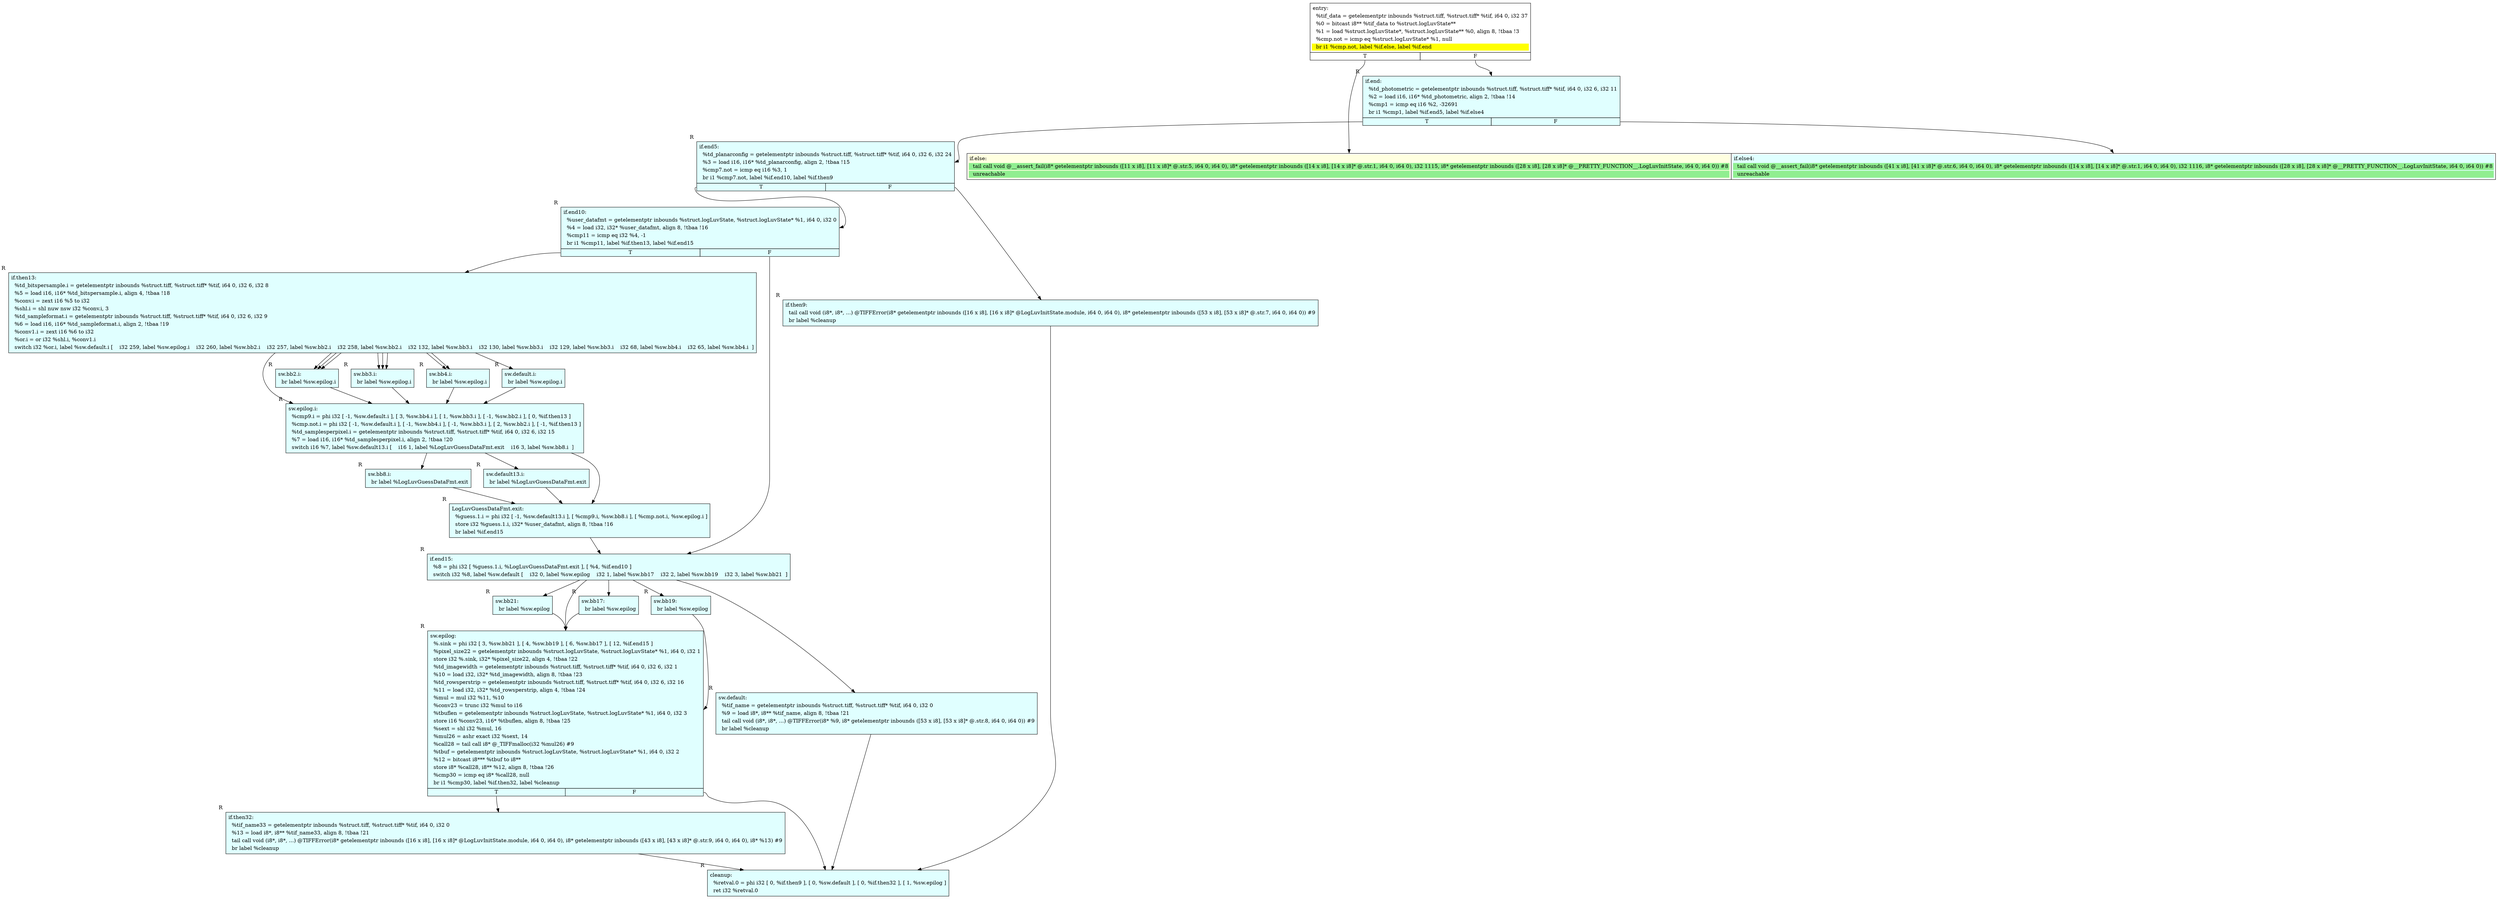 digraph {
m_bb0 [shape = none, label  = <<table border="0" cellspacing="0">
<tr><td port="f1" border="1" colspan="2"><table bgcolor="LightYellow" border="0">
<tr><td align="left">if.else:</td></tr>
<tr><td bgcolor="lightgreen" align="left">  tail call void @__assert_fail(i8* getelementptr inbounds ([11 x i8], [11 x i8]* @.str.5, i64 0, i64 0), i8* getelementptr inbounds ([14 x i8], [14 x i8]* @.str.1, i64 0, i64 0), i32 1115, i8* getelementptr inbounds ([28 x i8], [28 x i8]* @__PRETTY_FUNCTION__.LogLuvInitState, i64 0, i64 0)) #8</td></tr>
<tr><td bgcolor="lightgreen" align="left">  unreachable</td></tr>
</table>
</td>
<td port="f2" border="1" colspan="2"><table bgcolor="LightCyan" border="0">
<tr><td align="left">if.else4:</td></tr>
<tr><td bgcolor="lightgreen" align="left">  tail call void @__assert_fail(i8* getelementptr inbounds ([41 x i8], [41 x i8]* @.str.6, i64 0, i64 0), i8* getelementptr inbounds ([14 x i8], [14 x i8]* @.str.1, i64 0, i64 0), i32 1116, i8* getelementptr inbounds ([28 x i8], [28 x i8]* @__PRETTY_FUNCTION__.LogLuvInitState, i64 0, i64 0)) #8</td></tr>
<tr><td bgcolor="lightgreen" align="left">  unreachable</td></tr>
</table>
</td></tr>
</table>> ]
f_bb0 [shape = none, label  = <<table  border="0" cellspacing="0">
<tr><td port="f" border="1" colspan="2"><table border="0">
<tr><td align="left">entry:</td></tr>
<tr><td align="left">  %tif_data = getelementptr inbounds %struct.tiff, %struct.tiff* %tif, i64 0, i32 37</td></tr>
<tr><td align="left">  %0 = bitcast i8** %tif_data to %struct.logLuvState**</td></tr>
<tr><td align="left">  %1 = load %struct.logLuvState*, %struct.logLuvState** %0, align 8, !tbaa !3</td></tr>
<tr><td align="left">  %cmp.not = icmp eq %struct.logLuvState* %1, null</td></tr>
<tr><td bgcolor="yellow" align="left">  br i1 %cmp.not, label %if.else, label %if.end</td></tr>
</table>
</td></tr>
<tr><td border="1" port="fT">T</td><td border="1" port="fF">F</td></tr>
</table>> ]
f_bb1 [shape = none,  xlabel="R", label  = <<table  bgcolor="LightCyan"  border="0" cellspacing="0">
<tr><td port="f" border="1" colspan="2"><table border="0">
<tr><td align="left">if.end:</td></tr>
<tr><td align="left">  %td_photometric = getelementptr inbounds %struct.tiff, %struct.tiff* %tif, i64 0, i32 6, i32 11</td></tr>
<tr><td align="left">  %2 = load i16, i16* %td_photometric, align 2, !tbaa !14</td></tr>
<tr><td align="left">  %cmp1 = icmp eq i16 %2, -32691</td></tr>
<tr><td align="left">  br i1 %cmp1, label %if.end5, label %if.else4</td></tr>
</table>
</td></tr>
<tr><td border="1" port="fT">T</td><td border="1" port="fF">F</td></tr>
</table>> ]
f_bb2 [shape = none,  xlabel="R", label  = <<table  bgcolor="LightCyan"  border="0" cellspacing="0">
<tr><td port="f" border="1" colspan="2"><table border="0">
<tr><td align="left">if.end5:</td></tr>
<tr><td align="left">  %td_planarconfig = getelementptr inbounds %struct.tiff, %struct.tiff* %tif, i64 0, i32 6, i32 24</td></tr>
<tr><td align="left">  %3 = load i16, i16* %td_planarconfig, align 2, !tbaa !15</td></tr>
<tr><td align="left">  %cmp7.not = icmp eq i16 %3, 1</td></tr>
<tr><td align="left">  br i1 %cmp7.not, label %if.end10, label %if.then9</td></tr>
</table>
</td></tr>
<tr><td border="1" port="fT">T</td><td border="1" port="fF">F</td></tr>
</table>> ]
f_bb3 [shape = none,  xlabel="R", label  = <<table  bgcolor="LightCyan"  border="0" cellspacing="0">
<tr><td port="f" border="1"><table border="0">
<tr><td align="left">if.then9:</td></tr>
<tr><td align="left">  tail call void (i8*, i8*, ...) @TIFFError(i8* getelementptr inbounds ([16 x i8], [16 x i8]* @LogLuvInitState.module, i64 0, i64 0), i8* getelementptr inbounds ([53 x i8], [53 x i8]* @.str.7, i64 0, i64 0)) #9</td></tr>
<tr><td align="left">  br label %cleanup</td></tr>
</table>
</td></tr>
</table>> ]
f_bb4 [shape = none,  xlabel="R", label  = <<table  bgcolor="LightCyan"  border="0" cellspacing="0">
<tr><td port="f" border="1" colspan="2"><table border="0">
<tr><td align="left">if.end10:</td></tr>
<tr><td align="left">  %user_datafmt = getelementptr inbounds %struct.logLuvState, %struct.logLuvState* %1, i64 0, i32 0</td></tr>
<tr><td align="left">  %4 = load i32, i32* %user_datafmt, align 8, !tbaa !16</td></tr>
<tr><td align="left">  %cmp11 = icmp eq i32 %4, -1</td></tr>
<tr><td align="left">  br i1 %cmp11, label %if.then13, label %if.end15</td></tr>
</table>
</td></tr>
<tr><td border="1" port="fT">T</td><td border="1" port="fF">F</td></tr>
</table>> ]
f_bb5 [shape = none,  xlabel="R", label  = <<table  bgcolor="LightCyan"  border="0" cellspacing="0">
<tr><td port="f" border="1"><table border="0">
<tr><td align="left">if.then13:</td></tr>
<tr><td align="left">  %td_bitspersample.i = getelementptr inbounds %struct.tiff, %struct.tiff* %tif, i64 0, i32 6, i32 8</td></tr>
<tr><td align="left">  %5 = load i16, i16* %td_bitspersample.i, align 4, !tbaa !18</td></tr>
<tr><td align="left">  %conv.i = zext i16 %5 to i32</td></tr>
<tr><td align="left">  %shl.i = shl nuw nsw i32 %conv.i, 3</td></tr>
<tr><td align="left">  %td_sampleformat.i = getelementptr inbounds %struct.tiff, %struct.tiff* %tif, i64 0, i32 6, i32 9</td></tr>
<tr><td align="left">  %6 = load i16, i16* %td_sampleformat.i, align 2, !tbaa !19</td></tr>
<tr><td align="left">  %conv1.i = zext i16 %6 to i32</td></tr>
<tr><td align="left">  %or.i = or i32 %shl.i, %conv1.i</td></tr>
<tr><td align="left">  switch i32 %or.i, label %sw.default.i [
    i32 259, label %sw.epilog.i
    i32 260, label %sw.bb2.i
    i32 257, label %sw.bb2.i
    i32 258, label %sw.bb2.i
    i32 132, label %sw.bb3.i
    i32 130, label %sw.bb3.i
    i32 129, label %sw.bb3.i
    i32 68, label %sw.bb4.i
    i32 65, label %sw.bb4.i
  ]</td></tr>
</table>
</td></tr>
</table>> ]
f_bb6 [shape = none,  xlabel="R", label  = <<table  bgcolor="LightCyan"  border="0" cellspacing="0">
<tr><td port="f" border="1"><table border="0">
<tr><td align="left">sw.bb2.i:</td></tr>
<tr><td align="left">  br label %sw.epilog.i</td></tr>
</table>
</td></tr>
</table>> ]
f_bb7 [shape = none,  xlabel="R", label  = <<table  bgcolor="LightCyan"  border="0" cellspacing="0">
<tr><td port="f" border="1"><table border="0">
<tr><td align="left">sw.bb3.i:</td></tr>
<tr><td align="left">  br label %sw.epilog.i</td></tr>
</table>
</td></tr>
</table>> ]
f_bb8 [shape = none,  xlabel="R", label  = <<table  bgcolor="LightCyan"  border="0" cellspacing="0">
<tr><td port="f" border="1"><table border="0">
<tr><td align="left">sw.bb4.i:</td></tr>
<tr><td align="left">  br label %sw.epilog.i</td></tr>
</table>
</td></tr>
</table>> ]
f_bb9 [shape = none,  xlabel="R", label  = <<table  bgcolor="LightCyan"  border="0" cellspacing="0">
<tr><td port="f" border="1"><table border="0">
<tr><td align="left">sw.default.i:</td></tr>
<tr><td align="left">  br label %sw.epilog.i</td></tr>
</table>
</td></tr>
</table>> ]
f_bb10 [shape = none,  xlabel="R", label  = <<table  bgcolor="LightCyan"  border="0" cellspacing="0">
<tr><td port="f" border="1"><table border="0">
<tr><td align="left">sw.epilog.i:</td></tr>
<tr><td align="left">  %cmp9.i = phi i32 [ -1, %sw.default.i ], [ 3, %sw.bb4.i ], [ 1, %sw.bb3.i ], [ -1, %sw.bb2.i ], [ 0, %if.then13 ]</td></tr>
<tr><td align="left">  %cmp.not.i = phi i32 [ -1, %sw.default.i ], [ -1, %sw.bb4.i ], [ -1, %sw.bb3.i ], [ 2, %sw.bb2.i ], [ -1, %if.then13 ]</td></tr>
<tr><td align="left">  %td_samplesperpixel.i = getelementptr inbounds %struct.tiff, %struct.tiff* %tif, i64 0, i32 6, i32 15</td></tr>
<tr><td align="left">  %7 = load i16, i16* %td_samplesperpixel.i, align 2, !tbaa !20</td></tr>
<tr><td align="left">  switch i16 %7, label %sw.default13.i [
    i16 1, label %LogLuvGuessDataFmt.exit
    i16 3, label %sw.bb8.i
  ]</td></tr>
</table>
</td></tr>
</table>> ]
f_bb11 [shape = none,  xlabel="R", label  = <<table  bgcolor="LightCyan"  border="0" cellspacing="0">
<tr><td port="f" border="1"><table border="0">
<tr><td align="left">sw.bb8.i:</td></tr>
<tr><td align="left">  br label %LogLuvGuessDataFmt.exit</td></tr>
</table>
</td></tr>
</table>> ]
f_bb12 [shape = none,  xlabel="R", label  = <<table  bgcolor="LightCyan"  border="0" cellspacing="0">
<tr><td port="f" border="1"><table border="0">
<tr><td align="left">sw.default13.i:</td></tr>
<tr><td align="left">  br label %LogLuvGuessDataFmt.exit</td></tr>
</table>
</td></tr>
</table>> ]
f_bb13 [shape = none,  xlabel="R", label  = <<table  bgcolor="LightCyan"  border="0" cellspacing="0">
<tr><td port="f" border="1"><table border="0">
<tr><td align="left">LogLuvGuessDataFmt.exit:</td></tr>
<tr><td align="left">  %guess.1.i = phi i32 [ -1, %sw.default13.i ], [ %cmp9.i, %sw.bb8.i ], [ %cmp.not.i, %sw.epilog.i ]</td></tr>
<tr><td align="left">  store i32 %guess.1.i, i32* %user_datafmt, align 8, !tbaa !16</td></tr>
<tr><td align="left">  br label %if.end15</td></tr>
</table>
</td></tr>
</table>> ]
f_bb14 [shape = none,  xlabel="R", label  = <<table  bgcolor="LightCyan"  border="0" cellspacing="0">
<tr><td port="f" border="1"><table border="0">
<tr><td align="left">if.end15:</td></tr>
<tr><td align="left">  %8 = phi i32 [ %guess.1.i, %LogLuvGuessDataFmt.exit ], [ %4, %if.end10 ]</td></tr>
<tr><td align="left">  switch i32 %8, label %sw.default [
    i32 0, label %sw.epilog
    i32 1, label %sw.bb17
    i32 2, label %sw.bb19
    i32 3, label %sw.bb21
  ]</td></tr>
</table>
</td></tr>
</table>> ]
f_bb15 [shape = none,  xlabel="R", label  = <<table  bgcolor="LightCyan"  border="0" cellspacing="0">
<tr><td port="f" border="1"><table border="0">
<tr><td align="left">sw.bb17:</td></tr>
<tr><td align="left">  br label %sw.epilog</td></tr>
</table>
</td></tr>
</table>> ]
f_bb16 [shape = none,  xlabel="R", label  = <<table  bgcolor="LightCyan"  border="0" cellspacing="0">
<tr><td port="f" border="1"><table border="0">
<tr><td align="left">sw.bb19:</td></tr>
<tr><td align="left">  br label %sw.epilog</td></tr>
</table>
</td></tr>
</table>> ]
f_bb17 [shape = none,  xlabel="R", label  = <<table  bgcolor="LightCyan"  border="0" cellspacing="0">
<tr><td port="f" border="1"><table border="0">
<tr><td align="left">sw.bb21:</td></tr>
<tr><td align="left">  br label %sw.epilog</td></tr>
</table>
</td></tr>
</table>> ]
f_bb18 [shape = none,  xlabel="R", label  = <<table  bgcolor="LightCyan"  border="0" cellspacing="0">
<tr><td port="f" border="1"><table border="0">
<tr><td align="left">sw.default:</td></tr>
<tr><td align="left">  %tif_name = getelementptr inbounds %struct.tiff, %struct.tiff* %tif, i64 0, i32 0</td></tr>
<tr><td align="left">  %9 = load i8*, i8** %tif_name, align 8, !tbaa !21</td></tr>
<tr><td align="left">  tail call void (i8*, i8*, ...) @TIFFError(i8* %9, i8* getelementptr inbounds ([53 x i8], [53 x i8]* @.str.8, i64 0, i64 0)) #9</td></tr>
<tr><td align="left">  br label %cleanup</td></tr>
</table>
</td></tr>
</table>> ]
f_bb19 [shape = none,  xlabel="R", label  = <<table  bgcolor="LightCyan"  border="0" cellspacing="0">
<tr><td port="f" border="1" colspan="2"><table border="0">
<tr><td align="left">sw.epilog:</td></tr>
<tr><td align="left">  %.sink = phi i32 [ 3, %sw.bb21 ], [ 4, %sw.bb19 ], [ 6, %sw.bb17 ], [ 12, %if.end15 ]</td></tr>
<tr><td align="left">  %pixel_size22 = getelementptr inbounds %struct.logLuvState, %struct.logLuvState* %1, i64 0, i32 1</td></tr>
<tr><td align="left">  store i32 %.sink, i32* %pixel_size22, align 4, !tbaa !22</td></tr>
<tr><td align="left">  %td_imagewidth = getelementptr inbounds %struct.tiff, %struct.tiff* %tif, i64 0, i32 6, i32 1</td></tr>
<tr><td align="left">  %10 = load i32, i32* %td_imagewidth, align 8, !tbaa !23</td></tr>
<tr><td align="left">  %td_rowsperstrip = getelementptr inbounds %struct.tiff, %struct.tiff* %tif, i64 0, i32 6, i32 16</td></tr>
<tr><td align="left">  %11 = load i32, i32* %td_rowsperstrip, align 4, !tbaa !24</td></tr>
<tr><td align="left">  %mul = mul i32 %11, %10</td></tr>
<tr><td align="left">  %conv23 = trunc i32 %mul to i16</td></tr>
<tr><td align="left">  %tbuflen = getelementptr inbounds %struct.logLuvState, %struct.logLuvState* %1, i64 0, i32 3</td></tr>
<tr><td align="left">  store i16 %conv23, i16* %tbuflen, align 8, !tbaa !25</td></tr>
<tr><td align="left">  %sext = shl i32 %mul, 16</td></tr>
<tr><td align="left">  %mul26 = ashr exact i32 %sext, 14</td></tr>
<tr><td align="left">  %call28 = tail call i8* @_TIFFmalloc(i32 %mul26) #9</td></tr>
<tr><td align="left">  %tbuf = getelementptr inbounds %struct.logLuvState, %struct.logLuvState* %1, i64 0, i32 2</td></tr>
<tr><td align="left">  %12 = bitcast i8*** %tbuf to i8**</td></tr>
<tr><td align="left">  store i8* %call28, i8** %12, align 8, !tbaa !26</td></tr>
<tr><td align="left">  %cmp30 = icmp eq i8* %call28, null</td></tr>
<tr><td align="left">  br i1 %cmp30, label %if.then32, label %cleanup</td></tr>
</table>
</td></tr>
<tr><td border="1" port="fT">T</td><td border="1" port="fF">F</td></tr>
</table>> ]
f_bb20 [shape = none,  xlabel="R", label  = <<table  bgcolor="LightCyan"  border="0" cellspacing="0">
<tr><td port="f" border="1"><table border="0">
<tr><td align="left">if.then32:</td></tr>
<tr><td align="left">  %tif_name33 = getelementptr inbounds %struct.tiff, %struct.tiff* %tif, i64 0, i32 0</td></tr>
<tr><td align="left">  %13 = load i8*, i8** %tif_name33, align 8, !tbaa !21</td></tr>
<tr><td align="left">  tail call void (i8*, i8*, ...) @TIFFError(i8* getelementptr inbounds ([16 x i8], [16 x i8]* @LogLuvInitState.module, i64 0, i64 0), i8* getelementptr inbounds ([43 x i8], [43 x i8]* @.str.9, i64 0, i64 0), i8* %13) #9</td></tr>
<tr><td align="left">  br label %cleanup</td></tr>
</table>
</td></tr>
</table>> ]
f_bb21 [shape = none,  xlabel="R", label  = <<table  bgcolor="LightCyan"  border="0" cellspacing="0">
<tr><td port="f" border="1"><table border="0">
<tr><td align="left">cleanup:</td></tr>
<tr><td align="left">  %retval.0 = phi i32 [ 0, %if.then9 ], [ 0, %sw.default ], [ 0, %if.then32 ], [ 1, %sw.epilog ]</td></tr>
<tr><td align="left">  ret i32 %retval.0</td></tr>
</table>
</td></tr>
</table>> ]
f_bb0:fT -> m_bb0:f1
f_bb0:fF -> f_bb1:f
f_bb1:fT -> f_bb2:f
f_bb1:fF -> m_bb0:f2
f_bb2:fT -> f_bb4:f
f_bb2:fF -> f_bb3:f
f_bb3:f -> f_bb21:f
f_bb4:fT -> f_bb5:f
f_bb4:fF -> f_bb14:f
f_bb5:f -> f_bb9:f
f_bb5:f -> f_bb10:f
f_bb5:f -> f_bb6:f
f_bb5:f -> f_bb6:f
f_bb5:f -> f_bb6:f
f_bb5:f -> f_bb7:f
f_bb5:f -> f_bb7:f
f_bb5:f -> f_bb7:f
f_bb5:f -> f_bb8:f
f_bb5:f -> f_bb8:f
f_bb6:f -> f_bb10:f
f_bb7:f -> f_bb10:f
f_bb8:f -> f_bb10:f
f_bb9:f -> f_bb10:f
f_bb10:f -> f_bb12:f
f_bb10:f -> f_bb13:f
f_bb10:f -> f_bb11:f
f_bb11:f -> f_bb13:f
f_bb12:f -> f_bb13:f
f_bb13:f -> f_bb14:f
f_bb14:f -> f_bb18:f
f_bb14:f -> f_bb19:f
f_bb14:f -> f_bb15:f
f_bb14:f -> f_bb16:f
f_bb14:f -> f_bb17:f
f_bb15:f -> f_bb19:f
f_bb16:f -> f_bb19:f
f_bb17:f -> f_bb19:f
f_bb18:f -> f_bb21:f
f_bb19:fT -> f_bb20:f
f_bb19:fF -> f_bb21:f
f_bb20:f -> f_bb21:f
}

